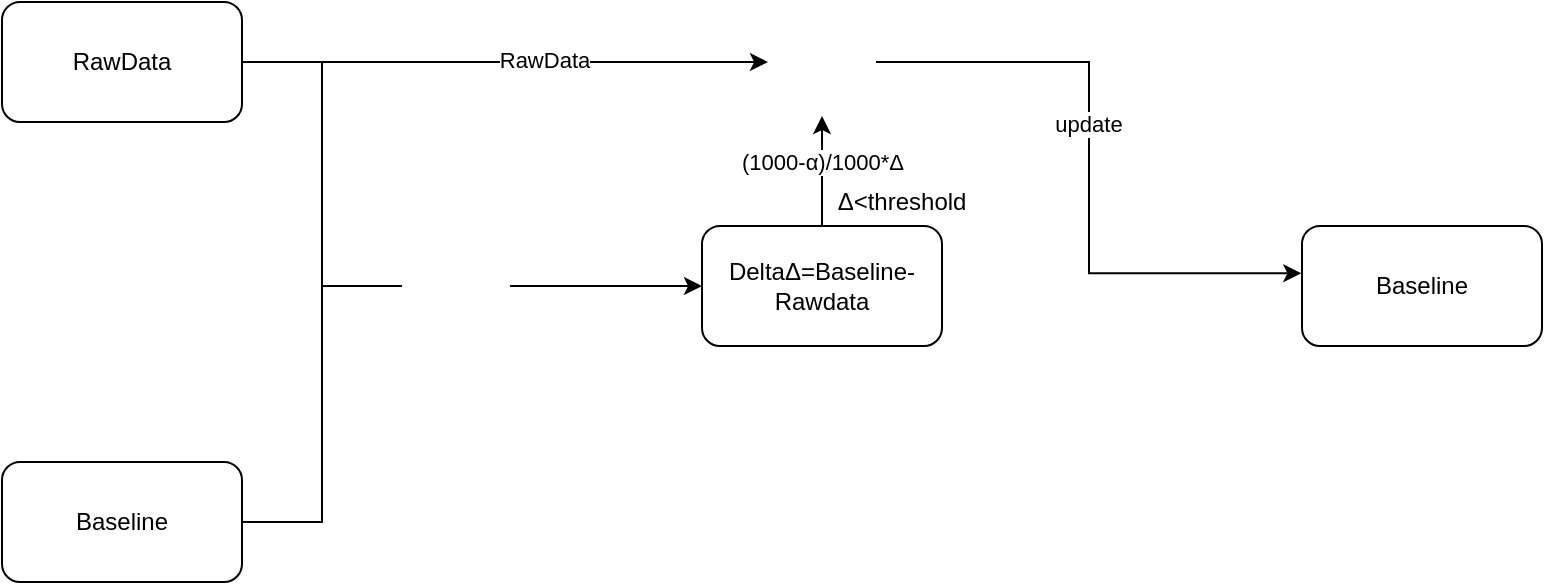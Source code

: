 <mxfile version="20.8.20" type="github">
  <diagram name="第 1 页" id="oOq05C12liTwOPy7Zc_3">
    <mxGraphModel dx="1050" dy="581" grid="1" gridSize="10" guides="1" tooltips="1" connect="1" arrows="1" fold="1" page="1" pageScale="1" pageWidth="827" pageHeight="1169" math="0" shadow="0">
      <root>
        <mxCell id="0" />
        <mxCell id="1" parent="0" />
        <mxCell id="LIePsMHB0_9Zie5RSoGt-7" style="edgeStyle=orthogonalEdgeStyle;rounded=0;orthogonalLoop=1;jettySize=auto;html=1;exitX=1;exitY=0.5;exitDx=0;exitDy=0;entryX=0;entryY=0.5;entryDx=0;entryDy=0;endArrow=none;endFill=0;" parent="1" source="LIePsMHB0_9Zie5RSoGt-1" target="LIePsMHB0_9Zie5RSoGt-5" edge="1">
          <mxGeometry relative="1" as="geometry">
            <mxPoint x="290" y="250" as="targetPoint" />
          </mxGeometry>
        </mxCell>
        <mxCell id="LIePsMHB0_9Zie5RSoGt-1" value="Baseline" style="rounded=1;whiteSpace=wrap;html=1;" parent="1" vertex="1">
          <mxGeometry x="120" y="320" width="120" height="60" as="geometry" />
        </mxCell>
        <mxCell id="LIePsMHB0_9Zie5RSoGt-6" style="edgeStyle=orthogonalEdgeStyle;rounded=0;orthogonalLoop=1;jettySize=auto;html=1;exitX=1;exitY=0.5;exitDx=0;exitDy=0;entryX=0;entryY=0.5;entryDx=0;entryDy=0;endArrow=none;endFill=0;" parent="1" source="LIePsMHB0_9Zie5RSoGt-2" target="LIePsMHB0_9Zie5RSoGt-5" edge="1">
          <mxGeometry relative="1" as="geometry" />
        </mxCell>
        <mxCell id="LIePsMHB0_9Zie5RSoGt-26" style="edgeStyle=orthogonalEdgeStyle;rounded=0;orthogonalLoop=1;jettySize=auto;html=1;exitX=1;exitY=0.5;exitDx=0;exitDy=0;endArrow=classic;endFill=1;entryX=0;entryY=0.5;entryDx=0;entryDy=0;strokeColor=#000000;" parent="1" source="LIePsMHB0_9Zie5RSoGt-2" target="LIePsMHB0_9Zie5RSoGt-25" edge="1">
          <mxGeometry relative="1" as="geometry">
            <mxPoint x="480" y="130.167" as="targetPoint" />
          </mxGeometry>
        </mxCell>
        <mxCell id="LIePsMHB0_9Zie5RSoGt-27" value="RawData" style="edgeLabel;html=1;align=center;verticalAlign=middle;resizable=0;points=[];fontColor=default;" parent="LIePsMHB0_9Zie5RSoGt-26" vertex="1" connectable="0">
          <mxGeometry x="0.143" y="1" relative="1" as="geometry">
            <mxPoint as="offset" />
          </mxGeometry>
        </mxCell>
        <mxCell id="LIePsMHB0_9Zie5RSoGt-2" value="RawData" style="rounded=1;whiteSpace=wrap;html=1;" parent="1" vertex="1">
          <mxGeometry x="120" y="90" width="120" height="60" as="geometry" />
        </mxCell>
        <mxCell id="LIePsMHB0_9Zie5RSoGt-28" style="edgeStyle=orthogonalEdgeStyle;rounded=0;orthogonalLoop=1;jettySize=auto;html=1;exitX=0.5;exitY=0;exitDx=0;exitDy=0;endArrow=classic;endFill=1;strokeColor=#000000;" parent="1" source="LIePsMHB0_9Zie5RSoGt-3" target="LIePsMHB0_9Zie5RSoGt-25" edge="1">
          <mxGeometry relative="1" as="geometry" />
        </mxCell>
        <mxCell id="LIePsMHB0_9Zie5RSoGt-31" value="(1000-α)/1000*Δ" style="edgeLabel;html=1;align=center;verticalAlign=middle;resizable=0;points=[];fontColor=#000000;" parent="LIePsMHB0_9Zie5RSoGt-28" vertex="1" connectable="0">
          <mxGeometry x="-0.336" relative="1" as="geometry">
            <mxPoint y="-14" as="offset" />
          </mxGeometry>
        </mxCell>
        <mxCell id="LIePsMHB0_9Zie5RSoGt-3" value="DeltaΔ=Baseline-Rawdata" style="rounded=1;whiteSpace=wrap;html=1;resizeWidth=1;resizeHeight=1;" parent="1" vertex="1">
          <mxGeometry x="470" y="202" width="120" height="60" as="geometry" />
        </mxCell>
        <mxCell id="LIePsMHB0_9Zie5RSoGt-8" style="edgeStyle=orthogonalEdgeStyle;rounded=0;orthogonalLoop=1;jettySize=auto;html=1;entryX=0;entryY=0.5;entryDx=0;entryDy=0;" parent="1" source="LIePsMHB0_9Zie5RSoGt-5" target="LIePsMHB0_9Zie5RSoGt-3" edge="1">
          <mxGeometry relative="1" as="geometry" />
        </mxCell>
        <mxCell id="LIePsMHB0_9Zie5RSoGt-5" value="" style="shape=image;html=1;verticalAlign=top;verticalLabelPosition=bottom;labelBackgroundColor=#ffffff;imageAspect=0;aspect=fixed;image=https://cdn4.iconfinder.com/data/icons/ionicons/512/icon-ios7-minus-outline-128.png" parent="1" vertex="1">
          <mxGeometry x="320" y="205" width="54" height="54" as="geometry" />
        </mxCell>
        <mxCell id="LIePsMHB0_9Zie5RSoGt-13" value="Baseline" style="rounded=1;whiteSpace=wrap;html=1;" parent="1" vertex="1">
          <mxGeometry x="770" y="202" width="120" height="60" as="geometry" />
        </mxCell>
        <mxCell id="LIePsMHB0_9Zie5RSoGt-32" style="edgeStyle=orthogonalEdgeStyle;rounded=0;orthogonalLoop=1;jettySize=auto;html=1;exitX=1;exitY=0.5;exitDx=0;exitDy=0;endArrow=classic;endFill=1;entryX=-0.003;entryY=0.394;entryDx=0;entryDy=0;entryPerimeter=0;fontColor=#007FFF;strokeColor=#000000;" parent="1" source="LIePsMHB0_9Zie5RSoGt-25" target="LIePsMHB0_9Zie5RSoGt-13" edge="1">
          <mxGeometry relative="1" as="geometry">
            <mxPoint x="760" y="220" as="targetPoint" />
          </mxGeometry>
        </mxCell>
        <mxCell id="LIePsMHB0_9Zie5RSoGt-33" value="update" style="edgeLabel;html=1;align=center;verticalAlign=middle;resizable=0;points=[];fontColor=#000000;" parent="LIePsMHB0_9Zie5RSoGt-32" vertex="1" connectable="0">
          <mxGeometry x="-0.139" y="-1" relative="1" as="geometry">
            <mxPoint as="offset" />
          </mxGeometry>
        </mxCell>
        <mxCell id="LIePsMHB0_9Zie5RSoGt-25" value="" style="shape=image;html=1;verticalAlign=top;verticalLabelPosition=bottom;labelBackgroundColor=#ffffff;imageAspect=0;aspect=fixed;image=https://cdn4.iconfinder.com/data/icons/ionicons/512/icon-ios7-plus-outline-128.png" parent="1" vertex="1">
          <mxGeometry x="503" y="93" width="54" height="54" as="geometry" />
        </mxCell>
        <mxCell id="LIePsMHB0_9Zie5RSoGt-29" value="Δ&amp;lt;threshold" style="text;html=1;strokeColor=none;fillColor=none;align=center;verticalAlign=middle;whiteSpace=wrap;rounded=0;fontColor=#000000;" parent="1" vertex="1">
          <mxGeometry x="540" y="175" width="60" height="30" as="geometry" />
        </mxCell>
        <mxCell id="LIePsMHB0_9Zie5RSoGt-36" value="" style="shape=image;html=1;verticalAlign=top;verticalLabelPosition=bottom;labelBackgroundColor=#ffffff;imageAspect=0;aspect=fixed;image=https://cdn4.iconfinder.com/data/icons/ionicons/512/icon-ios7-plus-outline-128.png;fontColor=#007FFF;imageBackground=none;imageBorder=none;" parent="1" vertex="1">
          <mxGeometry x="503" y="93" width="54" height="54" as="geometry" />
        </mxCell>
      </root>
    </mxGraphModel>
  </diagram>
</mxfile>
